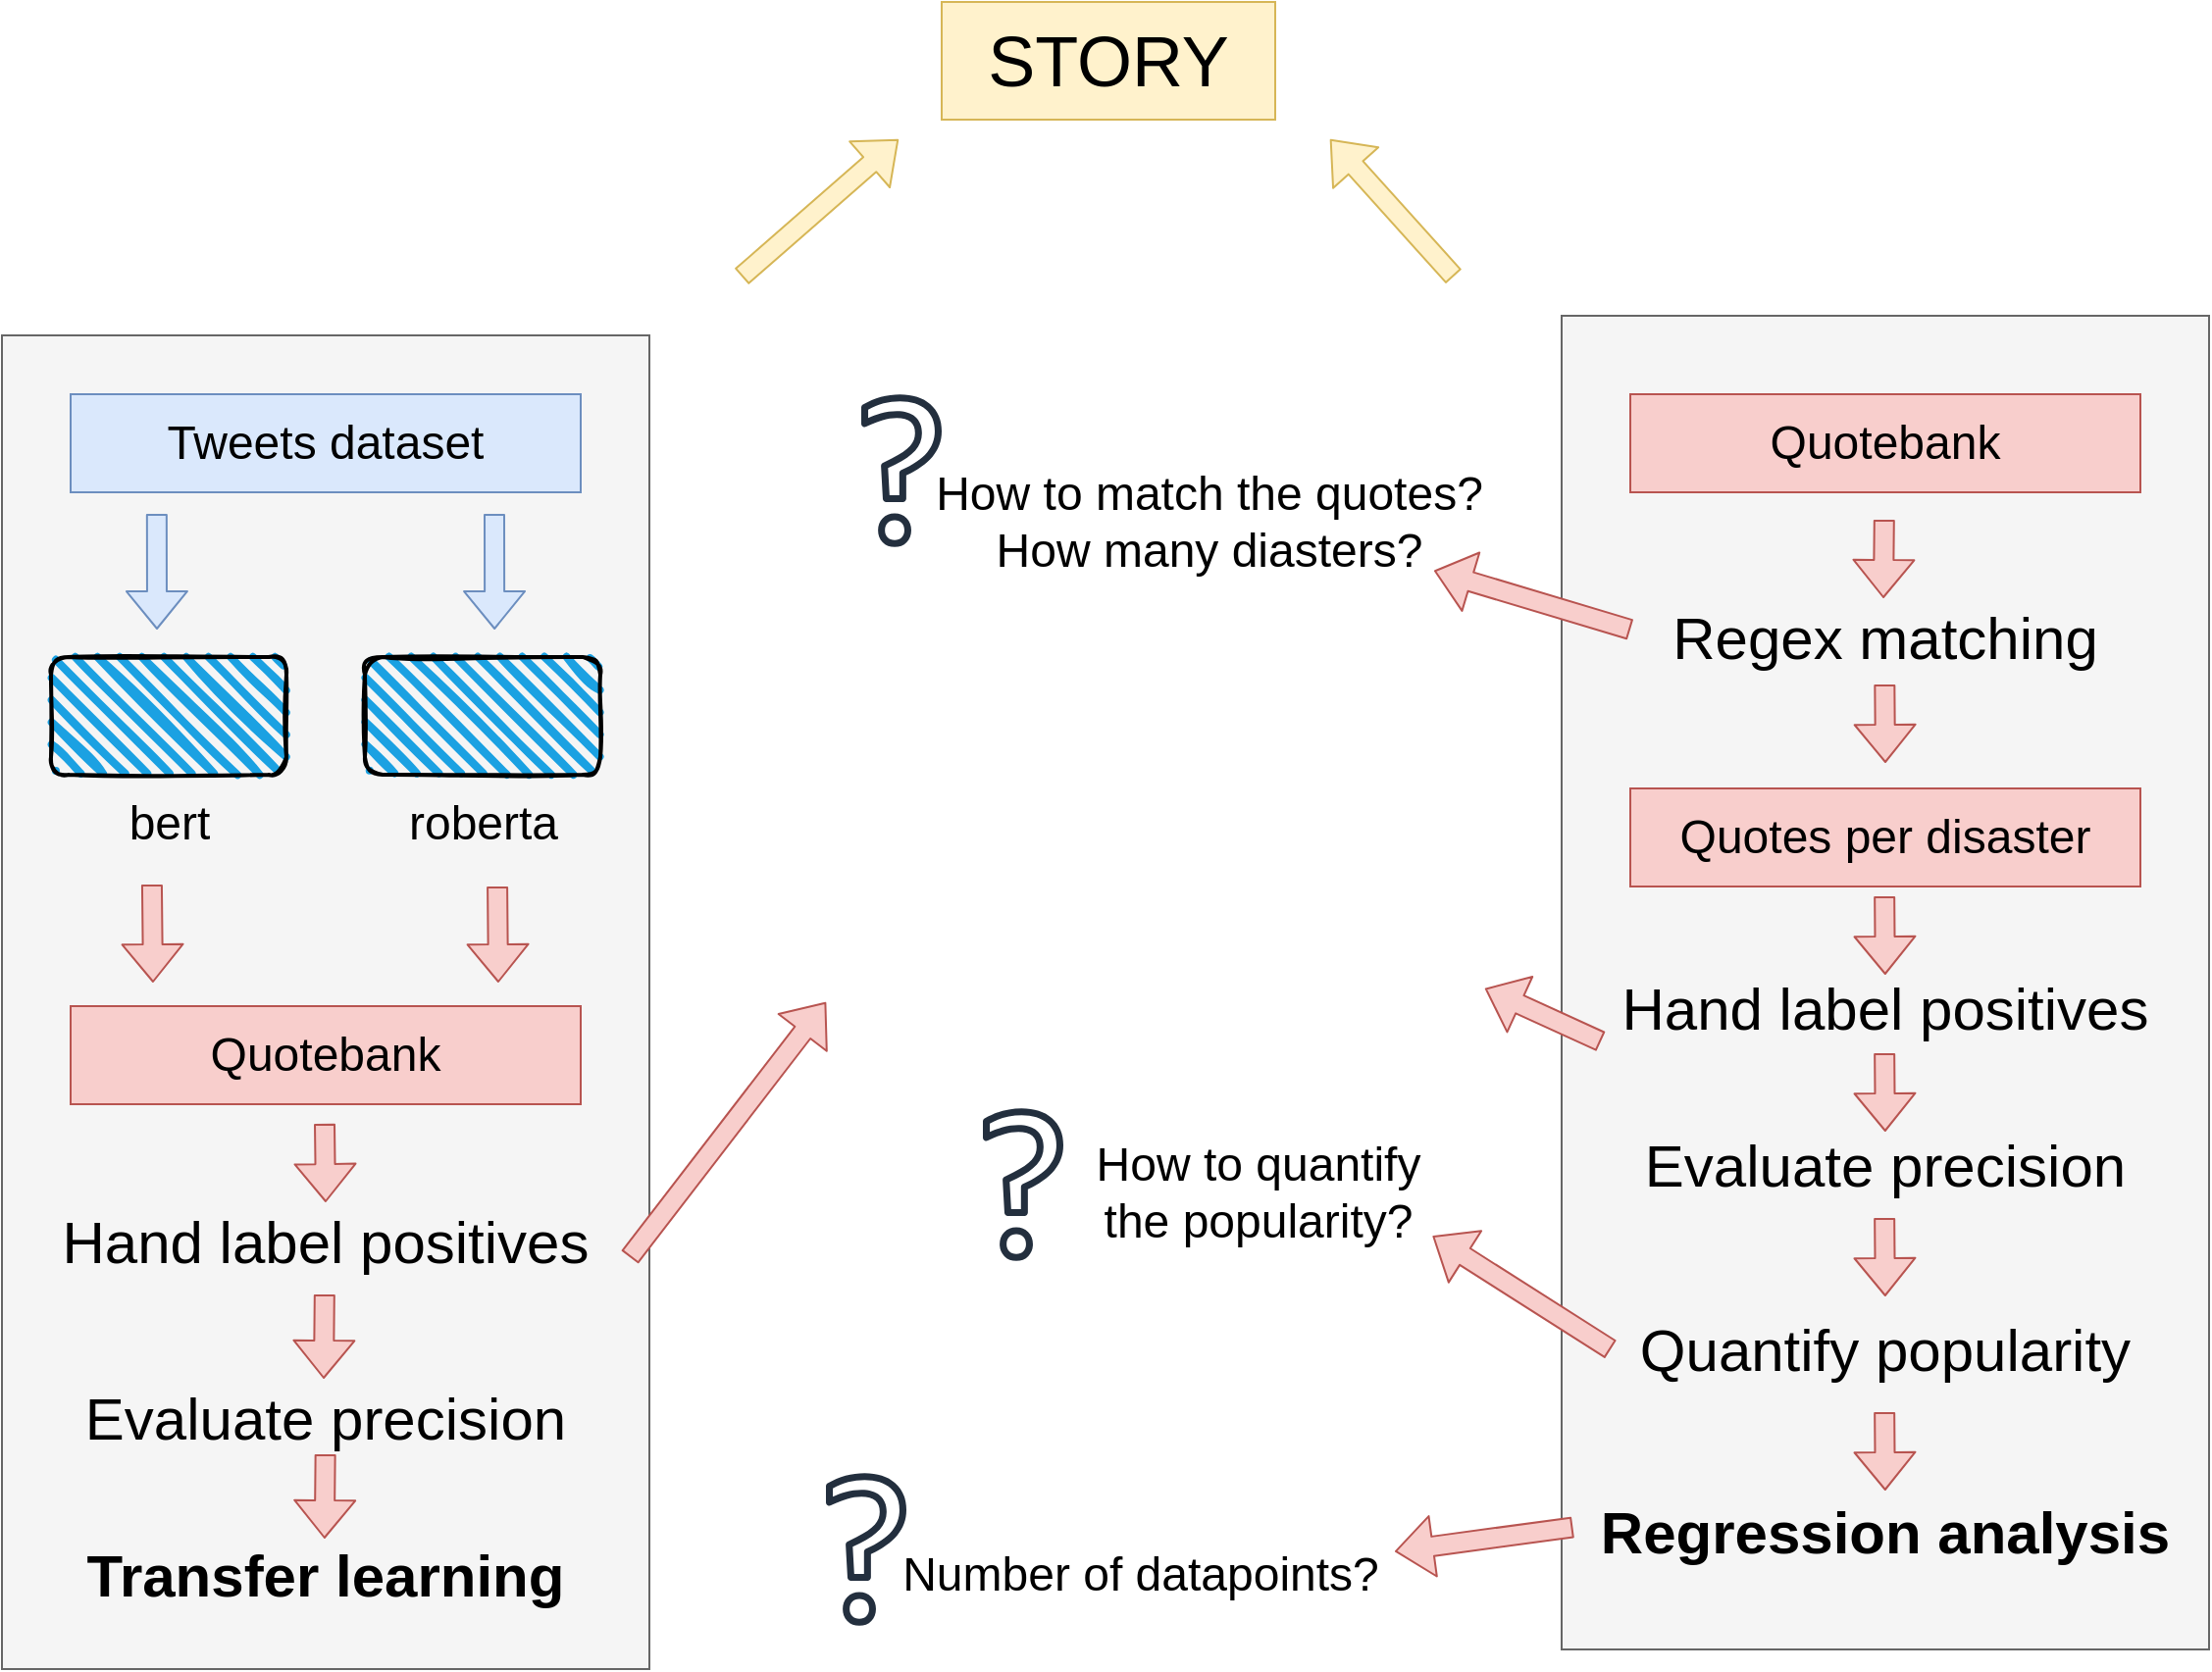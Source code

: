<mxfile>
    <diagram id="H_MhBgfkorOOU4ipzrp2" name="Page-1">
        <mxGraphModel dx="1023" dy="764" grid="1" gridSize="10" guides="1" tooltips="1" connect="1" arrows="1" fold="1" page="1" pageScale="1" pageWidth="850" pageHeight="1100" math="0" shadow="0">
            <root>
                <mxCell id="0"/>
                <mxCell id="1" parent="0"/>
                <mxCell id="28" value="" style="whiteSpace=wrap;html=1;fontSize=24;fillColor=#f5f5f5;strokeColor=#666666;fontColor=#333333;" parent="1" vertex="1">
                    <mxGeometry x="90" y="210" width="330" height="680" as="geometry"/>
                </mxCell>
                <mxCell id="3" value="Tweets dataset" style="rounded=0;whiteSpace=wrap;html=1;fontSize=24;fillColor=#dae8fc;strokeColor=#6c8ebf;" parent="1" vertex="1">
                    <mxGeometry x="125" y="240" width="260" height="50" as="geometry"/>
                </mxCell>
                <mxCell id="5" value="" style="rounded=1;whiteSpace=wrap;html=1;strokeWidth=2;fillWeight=4;hachureGap=8;hachureAngle=45;fillColor=#1ba1e2;sketch=1;fontSize=24;" parent="1" vertex="1">
                    <mxGeometry x="115" y="374" width="120" height="60" as="geometry"/>
                </mxCell>
                <mxCell id="6" value="" style="rounded=1;whiteSpace=wrap;html=1;strokeWidth=2;fillWeight=4;hachureGap=8;hachureAngle=45;fillColor=#1ba1e2;sketch=1;fontSize=24;" parent="1" vertex="1">
                    <mxGeometry x="275" y="374" width="120" height="60" as="geometry"/>
                </mxCell>
                <mxCell id="8" value="roberta" style="text;html=1;align=center;verticalAlign=middle;resizable=0;points=[];autosize=1;strokeColor=none;fontSize=24;" parent="1" vertex="1">
                    <mxGeometry x="290" y="444" width="90" height="30" as="geometry"/>
                </mxCell>
                <mxCell id="9" value="bert" style="text;html=1;align=center;verticalAlign=middle;resizable=0;points=[];autosize=1;strokeColor=none;fontSize=24;" parent="1" vertex="1">
                    <mxGeometry x="145" y="444" width="60" height="30" as="geometry"/>
                </mxCell>
                <mxCell id="10" value="Quotebank" style="rounded=0;whiteSpace=wrap;html=1;fontSize=24;fillColor=#f8cecc;strokeColor=#b85450;" parent="1" vertex="1">
                    <mxGeometry x="125" y="552" width="260" height="50" as="geometry"/>
                </mxCell>
                <mxCell id="11" value="" style="shape=flexArrow;endArrow=classic;html=1;fontSize=24;exitX=0.183;exitY=1.02;exitDx=0;exitDy=0;exitPerimeter=0;fillColor=#dae8fc;strokeColor=#6c8ebf;" parent="1" edge="1">
                    <mxGeometry width="50" height="50" relative="1" as="geometry">
                        <mxPoint x="168.92" y="301" as="sourcePoint"/>
                        <mxPoint x="169" y="360" as="targetPoint"/>
                    </mxGeometry>
                </mxCell>
                <mxCell id="12" value="" style="shape=flexArrow;endArrow=classic;html=1;fontSize=24;exitX=0.183;exitY=1.02;exitDx=0;exitDy=0;exitPerimeter=0;fillColor=#dae8fc;strokeColor=#6c8ebf;" parent="1" edge="1">
                    <mxGeometry width="50" height="50" relative="1" as="geometry">
                        <mxPoint x="341.0" y="301" as="sourcePoint"/>
                        <mxPoint x="341.08" y="360" as="targetPoint"/>
                    </mxGeometry>
                </mxCell>
                <mxCell id="14" value="" style="shape=flexArrow;endArrow=classic;html=1;fontSize=24;exitX=0.183;exitY=1.02;exitDx=0;exitDy=0;exitPerimeter=0;fillColor=#f8cecc;strokeColor=#b85450;" parent="1" edge="1">
                    <mxGeometry width="50" height="50" relative="1" as="geometry">
                        <mxPoint x="166.46" y="490" as="sourcePoint"/>
                        <mxPoint x="167" y="540" as="targetPoint"/>
                    </mxGeometry>
                </mxCell>
                <mxCell id="15" value="" style="shape=flexArrow;endArrow=classic;html=1;fontSize=24;exitX=0.183;exitY=1.02;exitDx=0;exitDy=0;exitPerimeter=0;fillColor=#f8cecc;strokeColor=#b85450;" parent="1" edge="1">
                    <mxGeometry width="50" height="50" relative="1" as="geometry">
                        <mxPoint x="342.54" y="491" as="sourcePoint"/>
                        <mxPoint x="343" y="540" as="targetPoint"/>
                    </mxGeometry>
                </mxCell>
                <mxCell id="18" value="" style="shape=flexArrow;endArrow=classic;html=1;fontSize=24;exitX=0.183;exitY=1.02;exitDx=0;exitDy=0;exitPerimeter=0;fillColor=#f8cecc;strokeColor=#b85450;" parent="1" edge="1">
                    <mxGeometry width="50" height="50" relative="1" as="geometry">
                        <mxPoint x="254.5" y="612" as="sourcePoint"/>
                        <mxPoint x="255" y="652" as="targetPoint"/>
                    </mxGeometry>
                </mxCell>
                <mxCell id="20" value="Hand label positives" style="text;html=1;strokeColor=none;fillColor=none;align=center;verticalAlign=middle;whiteSpace=wrap;rounded=0;fontSize=30;" parent="1" vertex="1">
                    <mxGeometry x="115" y="662" width="280" height="20" as="geometry"/>
                </mxCell>
                <mxCell id="21" value="" style="shape=image;verticalLabelPosition=bottom;labelBackgroundColor=#ffffff;verticalAlign=top;aspect=fixed;imageAspect=0;image=https://raw.githubusercontent.com/heartexlabs/label-studio/master/images/ls_github_header.png;" parent="1" vertex="1">
                    <mxGeometry x="505" y="469" width="520" height="74" as="geometry"/>
                </mxCell>
                <mxCell id="22" value="" style="shape=flexArrow;endArrow=classic;html=1;fontSize=24;fillColor=#f8cecc;strokeColor=#b85450;" parent="1" edge="1">
                    <mxGeometry width="50" height="50" relative="1" as="geometry">
                        <mxPoint x="410" y="680" as="sourcePoint"/>
                        <mxPoint x="510" y="550" as="targetPoint"/>
                    </mxGeometry>
                </mxCell>
                <mxCell id="23" value="" style="shape=flexArrow;endArrow=classic;html=1;fontSize=24;exitX=0.183;exitY=1.02;exitDx=0;exitDy=0;exitPerimeter=0;fillColor=#f8cecc;strokeColor=#b85450;" parent="1" edge="1">
                    <mxGeometry width="50" height="50" relative="1" as="geometry">
                        <mxPoint x="254.41" y="699" as="sourcePoint"/>
                        <mxPoint x="254" y="742" as="targetPoint"/>
                    </mxGeometry>
                </mxCell>
                <mxCell id="24" value="Evaluate precision" style="text;html=1;strokeColor=none;fillColor=none;align=center;verticalAlign=middle;whiteSpace=wrap;rounded=0;fontSize=30;" parent="1" vertex="1">
                    <mxGeometry x="115" y="752" width="280" height="20" as="geometry"/>
                </mxCell>
                <mxCell id="29" value="" style="whiteSpace=wrap;html=1;fontSize=24;fillColor=#f5f5f5;strokeColor=#666666;fontColor=#333333;" parent="1" vertex="1">
                    <mxGeometry x="885" y="200" width="330" height="680" as="geometry"/>
                </mxCell>
                <mxCell id="35" value="Quotebank" style="rounded=0;whiteSpace=wrap;html=1;fontSize=24;fillColor=#f8cecc;strokeColor=#b85450;" parent="1" vertex="1">
                    <mxGeometry x="920" y="240" width="260" height="50" as="geometry"/>
                </mxCell>
                <mxCell id="38" value="" style="shape=flexArrow;endArrow=classic;html=1;fontSize=24;exitX=0.183;exitY=1.02;exitDx=0;exitDy=0;exitPerimeter=0;fillColor=#f8cecc;strokeColor=#b85450;" parent="1" edge="1">
                    <mxGeometry width="50" height="50" relative="1" as="geometry">
                        <mxPoint x="1049.66" y="388.0" as="sourcePoint"/>
                        <mxPoint x="1050" y="428" as="targetPoint"/>
                    </mxGeometry>
                </mxCell>
                <mxCell id="40" value="" style="shape=flexArrow;endArrow=classic;html=1;fontSize=24;exitX=0.183;exitY=1.02;exitDx=0;exitDy=0;exitPerimeter=0;fillColor=#f8cecc;strokeColor=#b85450;" parent="1" edge="1">
                    <mxGeometry width="50" height="50" relative="1" as="geometry">
                        <mxPoint x="1049.41" y="304.0" as="sourcePoint"/>
                        <mxPoint x="1049" y="344" as="targetPoint"/>
                    </mxGeometry>
                </mxCell>
                <mxCell id="41" value="Regex matching" style="text;html=1;strokeColor=none;fillColor=none;align=center;verticalAlign=middle;whiteSpace=wrap;rounded=0;fontSize=30;" parent="1" vertex="1">
                    <mxGeometry x="910" y="354" width="280" height="20" as="geometry"/>
                </mxCell>
                <mxCell id="42" value="" style="shape=flexArrow;endArrow=classic;html=1;fontSize=24;fillColor=#f8cecc;strokeColor=#b85450;" parent="1" target="21" edge="1">
                    <mxGeometry width="50" height="50" relative="1" as="geometry">
                        <mxPoint x="905" y="570" as="sourcePoint"/>
                        <mxPoint x="805" y="540" as="targetPoint"/>
                    </mxGeometry>
                </mxCell>
                <mxCell id="44" value="Evaluate precision" style="text;html=1;strokeColor=none;fillColor=none;align=center;verticalAlign=middle;whiteSpace=wrap;rounded=0;fontSize=30;" parent="1" vertex="1">
                    <mxGeometry x="910" y="623" width="280" height="20" as="geometry"/>
                </mxCell>
                <mxCell id="46" value="Hand label positives" style="text;html=1;strokeColor=none;fillColor=none;align=center;verticalAlign=middle;whiteSpace=wrap;rounded=0;fontSize=30;" parent="1" vertex="1">
                    <mxGeometry x="910" y="543" width="280" height="20" as="geometry"/>
                </mxCell>
                <mxCell id="49" value="Quotes per disaster" style="rounded=0;whiteSpace=wrap;html=1;fontSize=24;fillColor=#f8cecc;strokeColor=#b85450;" parent="1" vertex="1">
                    <mxGeometry x="920" y="441" width="260" height="50" as="geometry"/>
                </mxCell>
                <mxCell id="50" value="" style="shape=flexArrow;endArrow=classic;html=1;fontSize=24;fillColor=#f8cecc;strokeColor=#b85450;" parent="1" edge="1">
                    <mxGeometry width="50" height="50" relative="1" as="geometry">
                        <mxPoint x="920" y="360" as="sourcePoint"/>
                        <mxPoint x="820" y="330" as="targetPoint"/>
                    </mxGeometry>
                </mxCell>
                <mxCell id="53" value="" style="outlineConnect=0;fontColor=#232F3E;gradientColor=none;fillColor=#232F3E;strokeColor=none;dashed=0;verticalLabelPosition=bottom;verticalAlign=top;align=center;html=1;fontSize=12;fontStyle=0;aspect=fixed;pointerEvents=1;shape=mxgraph.aws4.question;" parent="1" vertex="1">
                    <mxGeometry x="528" y="240" width="41" height="78" as="geometry"/>
                </mxCell>
                <mxCell id="54" value="How to match the quotes?&lt;br&gt;How many diasters?" style="text;html=1;align=center;verticalAlign=middle;resizable=0;points=[];autosize=1;strokeColor=none;fontSize=24;" parent="1" vertex="1">
                    <mxGeometry x="560" y="275" width="290" height="60" as="geometry"/>
                </mxCell>
                <mxCell id="55" value="" style="shape=flexArrow;endArrow=classic;html=1;fontSize=24;exitX=0.183;exitY=1.02;exitDx=0;exitDy=0;exitPerimeter=0;fillColor=#f8cecc;strokeColor=#b85450;" parent="1" edge="1">
                    <mxGeometry width="50" height="50" relative="1" as="geometry">
                        <mxPoint x="1049.58" y="496.0" as="sourcePoint"/>
                        <mxPoint x="1049.92" y="536" as="targetPoint"/>
                    </mxGeometry>
                </mxCell>
                <mxCell id="56" value="" style="shape=flexArrow;endArrow=classic;html=1;fontSize=24;exitX=0.183;exitY=1.02;exitDx=0;exitDy=0;exitPerimeter=0;fillColor=#f8cecc;strokeColor=#b85450;" parent="1" edge="1">
                    <mxGeometry width="50" height="50" relative="1" as="geometry">
                        <mxPoint x="1049.58" y="576" as="sourcePoint"/>
                        <mxPoint x="1049.92" y="616" as="targetPoint"/>
                    </mxGeometry>
                </mxCell>
                <mxCell id="57" value="" style="shape=flexArrow;endArrow=classic;html=1;fontSize=24;exitX=0.183;exitY=1.02;exitDx=0;exitDy=0;exitPerimeter=0;fillColor=#f8cecc;strokeColor=#b85450;" parent="1" edge="1">
                    <mxGeometry width="50" height="50" relative="1" as="geometry">
                        <mxPoint x="1049.58" y="660" as="sourcePoint"/>
                        <mxPoint x="1049.92" y="700" as="targetPoint"/>
                    </mxGeometry>
                </mxCell>
                <mxCell id="58" value="Quantify popularity" style="text;html=1;strokeColor=none;fillColor=none;align=center;verticalAlign=middle;whiteSpace=wrap;rounded=0;fontSize=30;" parent="1" vertex="1">
                    <mxGeometry x="910" y="717" width="280" height="20" as="geometry"/>
                </mxCell>
                <mxCell id="60" value="" style="shape=flexArrow;endArrow=classic;html=1;fontSize=24;exitX=0.183;exitY=1.02;exitDx=0;exitDy=0;exitPerimeter=0;fillColor=#f8cecc;strokeColor=#b85450;" parent="1" edge="1">
                    <mxGeometry width="50" height="50" relative="1" as="geometry">
                        <mxPoint x="1049.58" y="759" as="sourcePoint"/>
                        <mxPoint x="1049.92" y="799" as="targetPoint"/>
                    </mxGeometry>
                </mxCell>
                <mxCell id="61" value="&lt;font style=&quot;font-size: 36px&quot;&gt;STORY&lt;/font&gt;" style="whiteSpace=wrap;html=1;fontSize=24;fillColor=#fff2cc;strokeColor=#d6b656;" parent="1" vertex="1">
                    <mxGeometry x="569" y="40" width="170" height="60" as="geometry"/>
                </mxCell>
                <mxCell id="62" value="" style="shape=flexArrow;endArrow=classic;html=1;fontSize=24;fillColor=#fff2cc;strokeColor=#d6b656;" parent="1" edge="1">
                    <mxGeometry width="50" height="50" relative="1" as="geometry">
                        <mxPoint x="467" y="180" as="sourcePoint"/>
                        <mxPoint x="547" y="110" as="targetPoint"/>
                    </mxGeometry>
                </mxCell>
                <mxCell id="63" value="" style="shape=flexArrow;endArrow=classic;html=1;fontSize=24;fillColor=#fff2cc;strokeColor=#d6b656;" parent="1" edge="1">
                    <mxGeometry width="50" height="50" relative="1" as="geometry">
                        <mxPoint x="830" y="180" as="sourcePoint"/>
                        <mxPoint x="767" y="110" as="targetPoint"/>
                    </mxGeometry>
                </mxCell>
                <mxCell id="64" value="&lt;b&gt;Regression analysis&lt;/b&gt;" style="text;html=1;strokeColor=none;fillColor=none;align=center;verticalAlign=middle;whiteSpace=wrap;rounded=0;fontSize=30;" parent="1" vertex="1">
                    <mxGeometry x="900" y="810" width="300" height="20" as="geometry"/>
                </mxCell>
                <mxCell id="66" value="" style="shape=flexArrow;endArrow=classic;html=1;fontSize=24;exitX=0.183;exitY=1.02;exitDx=0;exitDy=0;exitPerimeter=0;fillColor=#f8cecc;strokeColor=#b85450;" parent="1" edge="1">
                    <mxGeometry width="50" height="50" relative="1" as="geometry">
                        <mxPoint x="254.82" y="780.5" as="sourcePoint"/>
                        <mxPoint x="254.41" y="823.5" as="targetPoint"/>
                    </mxGeometry>
                </mxCell>
                <mxCell id="67" value="&lt;b&gt;Transfer learning&lt;/b&gt;" style="text;html=1;strokeColor=none;fillColor=none;align=center;verticalAlign=middle;whiteSpace=wrap;rounded=0;fontSize=30;" parent="1" vertex="1">
                    <mxGeometry x="105" y="832" width="300" height="20" as="geometry"/>
                </mxCell>
                <mxCell id="68" value="" style="outlineConnect=0;fontColor=#232F3E;gradientColor=none;fillColor=#232F3E;strokeColor=none;dashed=0;verticalLabelPosition=bottom;verticalAlign=top;align=center;html=1;fontSize=12;fontStyle=0;aspect=fixed;pointerEvents=1;shape=mxgraph.aws4.question;" parent="1" vertex="1">
                    <mxGeometry x="590" y="604" width="41" height="78" as="geometry"/>
                </mxCell>
                <mxCell id="69" value="How to quantify&lt;br&gt;the popularity?" style="text;html=1;align=center;verticalAlign=middle;resizable=0;points=[];autosize=1;strokeColor=none;fontSize=24;" parent="1" vertex="1">
                    <mxGeometry x="640" y="617" width="180" height="60" as="geometry"/>
                </mxCell>
                <mxCell id="70" value="" style="shape=flexArrow;endArrow=classic;html=1;fontSize=24;fillColor=#f8cecc;strokeColor=#b85450;entryX=0.996;entryY=0.871;entryDx=0;entryDy=0;entryPerimeter=0;exitX=0;exitY=0.5;exitDx=0;exitDy=0;" parent="1" source="58" target="69" edge="1">
                    <mxGeometry width="50" height="50" relative="1" as="geometry">
                        <mxPoint x="901" y="740" as="sourcePoint"/>
                        <mxPoint x="801" y="822.0" as="targetPoint"/>
                    </mxGeometry>
                </mxCell>
                <mxCell id="76" value="" style="shape=flexArrow;endArrow=classic;html=1;fontSize=24;fillColor=#f8cecc;strokeColor=#b85450;exitX=0;exitY=0.5;exitDx=0;exitDy=0;" parent="1" edge="1">
                    <mxGeometry width="50" height="50" relative="1" as="geometry">
                        <mxPoint x="890.72" y="817.74" as="sourcePoint"/>
                        <mxPoint x="800" y="830" as="targetPoint"/>
                    </mxGeometry>
                </mxCell>
                <mxCell id="77" value="" style="outlineConnect=0;fontColor=#232F3E;gradientColor=none;fillColor=#232F3E;strokeColor=none;dashed=0;verticalLabelPosition=bottom;verticalAlign=top;align=center;html=1;fontSize=12;fontStyle=0;aspect=fixed;pointerEvents=1;shape=mxgraph.aws4.question;" parent="1" vertex="1">
                    <mxGeometry x="510" y="790" width="41" height="78" as="geometry"/>
                </mxCell>
                <mxCell id="78" value="Number of datapoints?" style="text;html=1;align=center;verticalAlign=middle;resizable=0;points=[];autosize=1;strokeColor=none;fontSize=24;" parent="1" vertex="1">
                    <mxGeometry x="540" y="827" width="260" height="30" as="geometry"/>
                </mxCell>
            </root>
        </mxGraphModel>
    </diagram>
</mxfile>